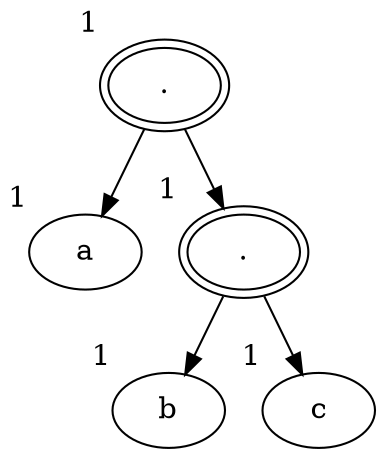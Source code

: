 digraph {
  94679721722272[label="." xlabel="1" peripheries="2"]
  94679721722224[label="a" xlabel="1" peripheries="1"]
  94679721722272  ->  94679721722224
  94679721722496[label="." xlabel="1" peripheries="2"]
  94679721722272  ->  94679721722496
  94679721722176[label="b" xlabel="1" peripheries="1"]
  94679721722496  ->  94679721722176
  94679721722576[label="c" xlabel="1" peripheries="1"]
  94679721722496  ->  94679721722576
}

